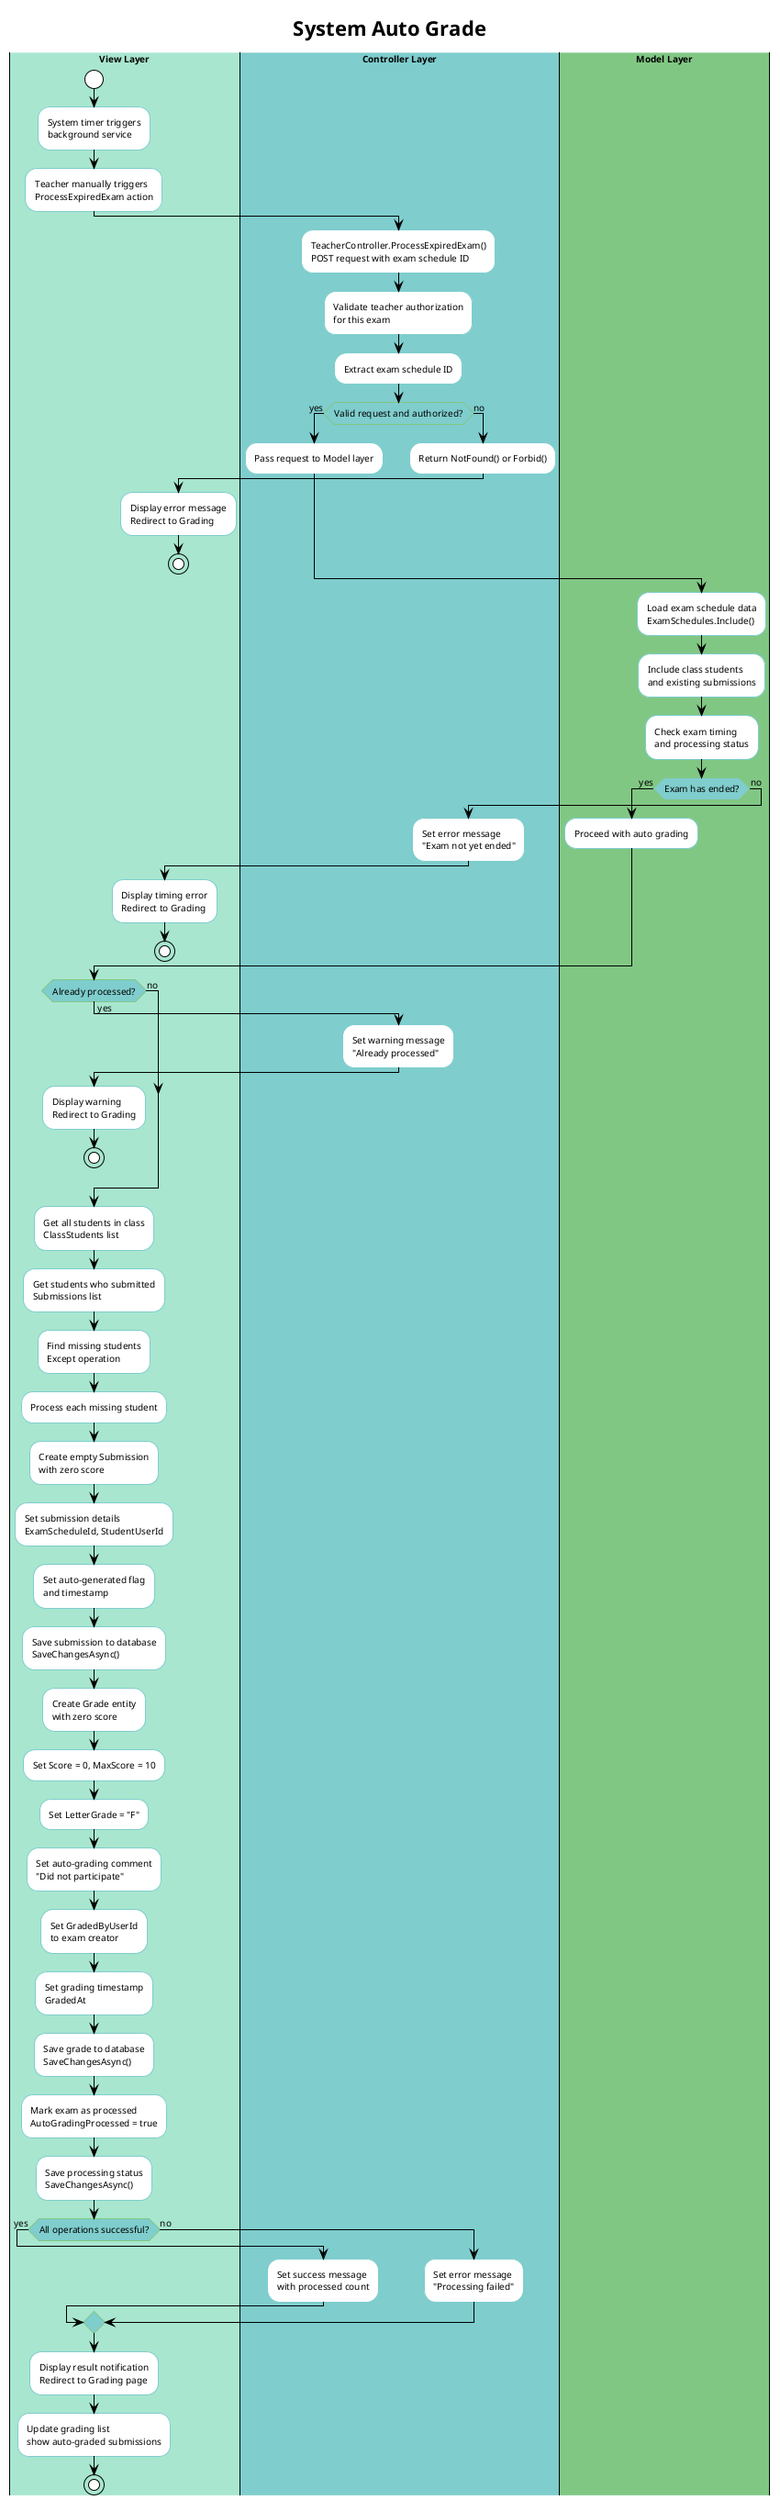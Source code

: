 @startuml System_AutoGrade_MVC
!theme plain

skinparam backgroundColor white
skinparam defaultFontName "Arial"
skinparam defaultFontSize 10

skinparam activity {
    BackgroundColor white
    BorderColor #7fcdcd
    FontColor black
    FontSize 10
}

skinparam activityStart {
    BackgroundColor #81c784
    BorderColor #7fcdcd
}

skinparam activityEnd {
    BackgroundColor #81c784
    BorderColor #7fcdcd
}

skinparam activityDiamond {
    BackgroundColor #7fcdcd
    BorderColor #81c784
    FontColor black
}

title **System Auto Grade**

|#a8e6cf|**View Layer**|
start
:System timer triggers\nbackground service;
:Teacher manually triggers\nProcessExpiredExam action;

|#7fcdcd|**Controller Layer**|
:TeacherController.ProcessExpiredExam()\nPOST request with exam schedule ID;
:Validate teacher authorization\nfor this exam;
:Extract exam schedule ID;

if (Valid request and authorized?) then (yes)
  :Pass request to Model layer;
else (no)
  :Return NotFound() or Forbid();
  |#a8e6cf|**View Layer**|
  :Display error message\nRedirect to Grading;
  stop
endif

|#81c784|**Model Layer**|
:Load exam schedule data\nExamSchedules.Include();
:Include class students\nand existing submissions;
:Check exam timing\nand processing status;

if (Exam has ended?) then (yes)
  :Proceed with auto grading;
else (no)
  |#7fcdcd|**Controller Layer**|
  :Set error message\n"Exam not yet ended";
  |#a8e6cf|**View Layer**|
  :Display timing error\nRedirect to Grading;
  stop
endif

if (Already processed?) then (yes)
  |#7fcdcd|**Controller Layer**|
  :Set warning message\n"Already processed";
  |#a8e6cf|**View Layer**|
  :Display warning\nRedirect to Grading;
  stop
else (no)
endif

:Get all students in class\nClassStudents list;
:Get students who submitted\nSubmissions list;
:Find missing students\nExcept operation;

:Process each missing student;
:Create empty Submission\nwith zero score;
:Set submission details\nExamScheduleId, StudentUserId;
:Set auto-generated flag\nand timestamp;
:Save submission to database\nSaveChangesAsync();

:Create Grade entity\nwith zero score;
:Set Score = 0, MaxScore = 10;
:Set LetterGrade = "F";
:Set auto-grading comment\n"Did not participate";
:Set GradedByUserId\nto exam creator;
:Set grading timestamp\nGradedAt;
:Save grade to database\nSaveChangesAsync();

:Mark exam as processed\nAutoGradingProcessed = true;
:Save processing status\nSaveChangesAsync();

if (All operations successful?) then (yes)
  |#7fcdcd|**Controller Layer**|
  :Set success message\nwith processed count;
else (no)
  |#7fcdcd|**Controller Layer**|
  :Set error message\n"Processing failed";
endif

|#a8e6cf|**View Layer**|
:Display result notification\nRedirect to Grading page;
:Update grading list\nshow auto-graded submissions;
stop

@enduml
